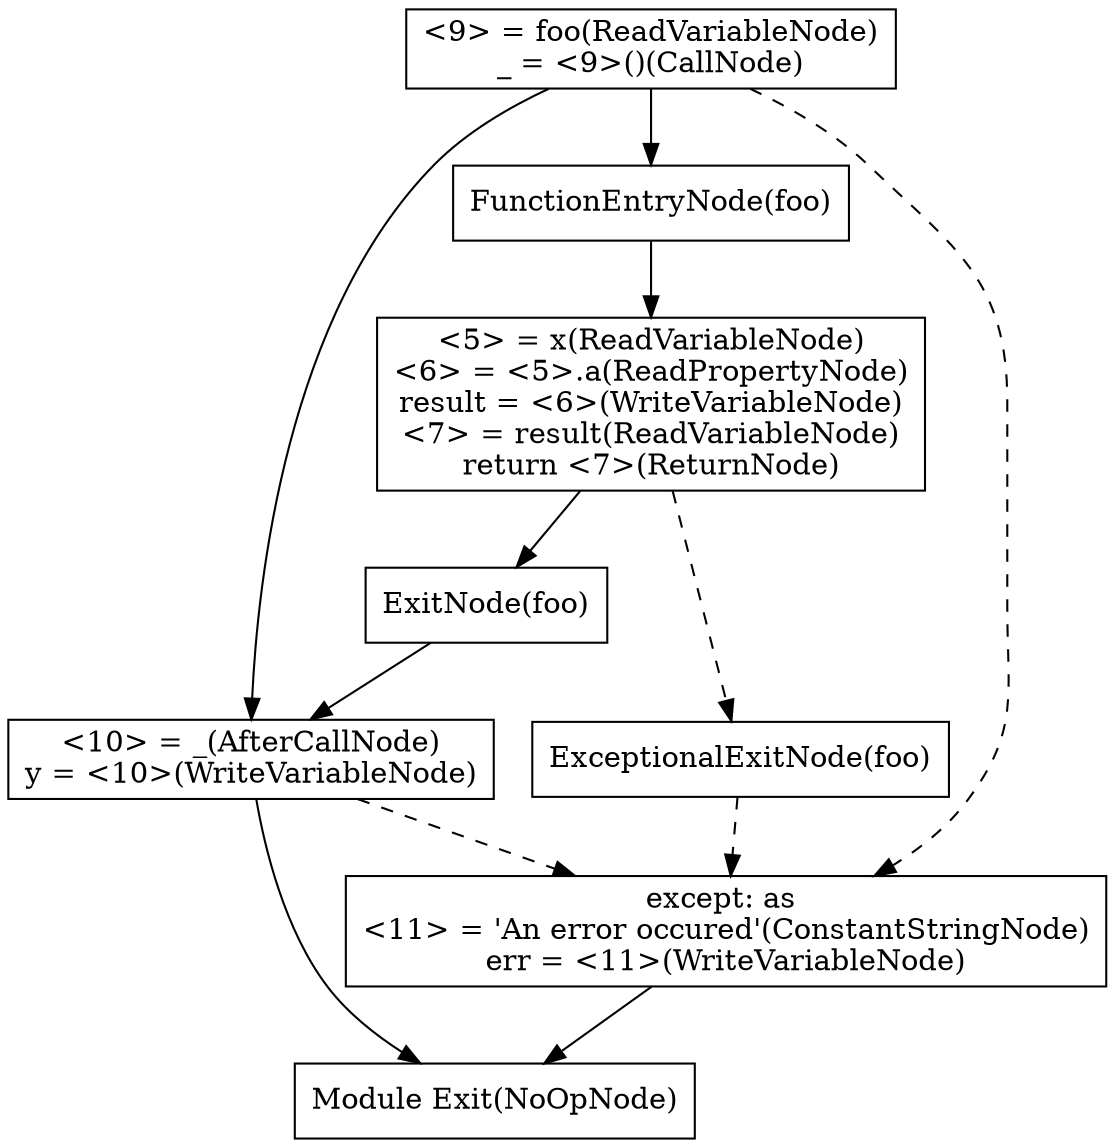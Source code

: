 digraph ControlFlowGraph {
	overlap=scalexy;
	node [shape=record];
	"d25d3b63-a03b-4367-9caf-a7ffc1458ee8" [shape=record label="&lt;9&gt; = foo	(ReadVariableNode)\n_ = &lt;9&gt;()	(CallNode)"];
	"89b7ab86-407d-469b-a18a-742b588dc080" [shape=record label="&lt;5&gt; = x	(ReadVariableNode)\n&lt;6&gt; = &lt;5&gt;.a	(ReadPropertyNode)\nresult = &lt;6&gt;	(WriteVariableNode)\n&lt;7&gt; = result	(ReadVariableNode)\nreturn &lt;7&gt;	(ReturnNode)"];
	"78d648cc-c347-44e6-b890-1d57f950f423" [shape=record label="&lt;10&gt; = _	(AfterCallNode)\ny = &lt;10&gt;	(WriteVariableNode)"];
	"4bdc015a-2629-4931-8239-454d2f3d79f3" [shape=record label="except:  as \n&lt;11&gt; = 'An error occured'	(ConstantStringNode)\nerr = &lt;11&gt;	(WriteVariableNode)"];
	"2e24f1be-f20d-4256-9744-08b3ffb7065a" [shape=record label="ExitNode(foo)"];
	"3c4ea1c3-ffa4-49ca-b200-30e89808d2e7" [shape=record label="ExceptionalExitNode(foo)"];
	"17b59d59-b6b5-413f-a5ee-a6c655798e1a" [shape=record label="Module Exit	(NoOpNode)"];
	"9159149e-21b4-4d9b-989c-06438b6086b8" [shape=record label="FunctionEntryNode(foo)"];
	"9159149e-21b4-4d9b-989c-06438b6086b8" -> "89b7ab86-407d-469b-a18a-742b588dc080" [style="solid" label=""];
	"4bdc015a-2629-4931-8239-454d2f3d79f3" -> "17b59d59-b6b5-413f-a5ee-a6c655798e1a" [style="solid" label=""];
	"d25d3b63-a03b-4367-9caf-a7ffc1458ee8" -> "9159149e-21b4-4d9b-989c-06438b6086b8" [style="solid" label=""];
	"d25d3b63-a03b-4367-9caf-a7ffc1458ee8" -> "78d648cc-c347-44e6-b890-1d57f950f423" [style="solid" label=""];
	"78d648cc-c347-44e6-b890-1d57f950f423" -> "17b59d59-b6b5-413f-a5ee-a6c655798e1a" [style="solid" label=""];
	"89b7ab86-407d-469b-a18a-742b588dc080" -> "2e24f1be-f20d-4256-9744-08b3ffb7065a" [style="solid" label=""];
	"2e24f1be-f20d-4256-9744-08b3ffb7065a" -> "78d648cc-c347-44e6-b890-1d57f950f423" [style="solid" label=""];
	"3c4ea1c3-ffa4-49ca-b200-30e89808d2e7" -> "4bdc015a-2629-4931-8239-454d2f3d79f3" [style="dashed" label=""];
	"d25d3b63-a03b-4367-9caf-a7ffc1458ee8" -> "4bdc015a-2629-4931-8239-454d2f3d79f3" [style="dashed" label=""];
	"89b7ab86-407d-469b-a18a-742b588dc080" -> "3c4ea1c3-ffa4-49ca-b200-30e89808d2e7" [style="dashed" label=""];
	"78d648cc-c347-44e6-b890-1d57f950f423" -> "4bdc015a-2629-4931-8239-454d2f3d79f3" [style="dashed" label=""];
}
